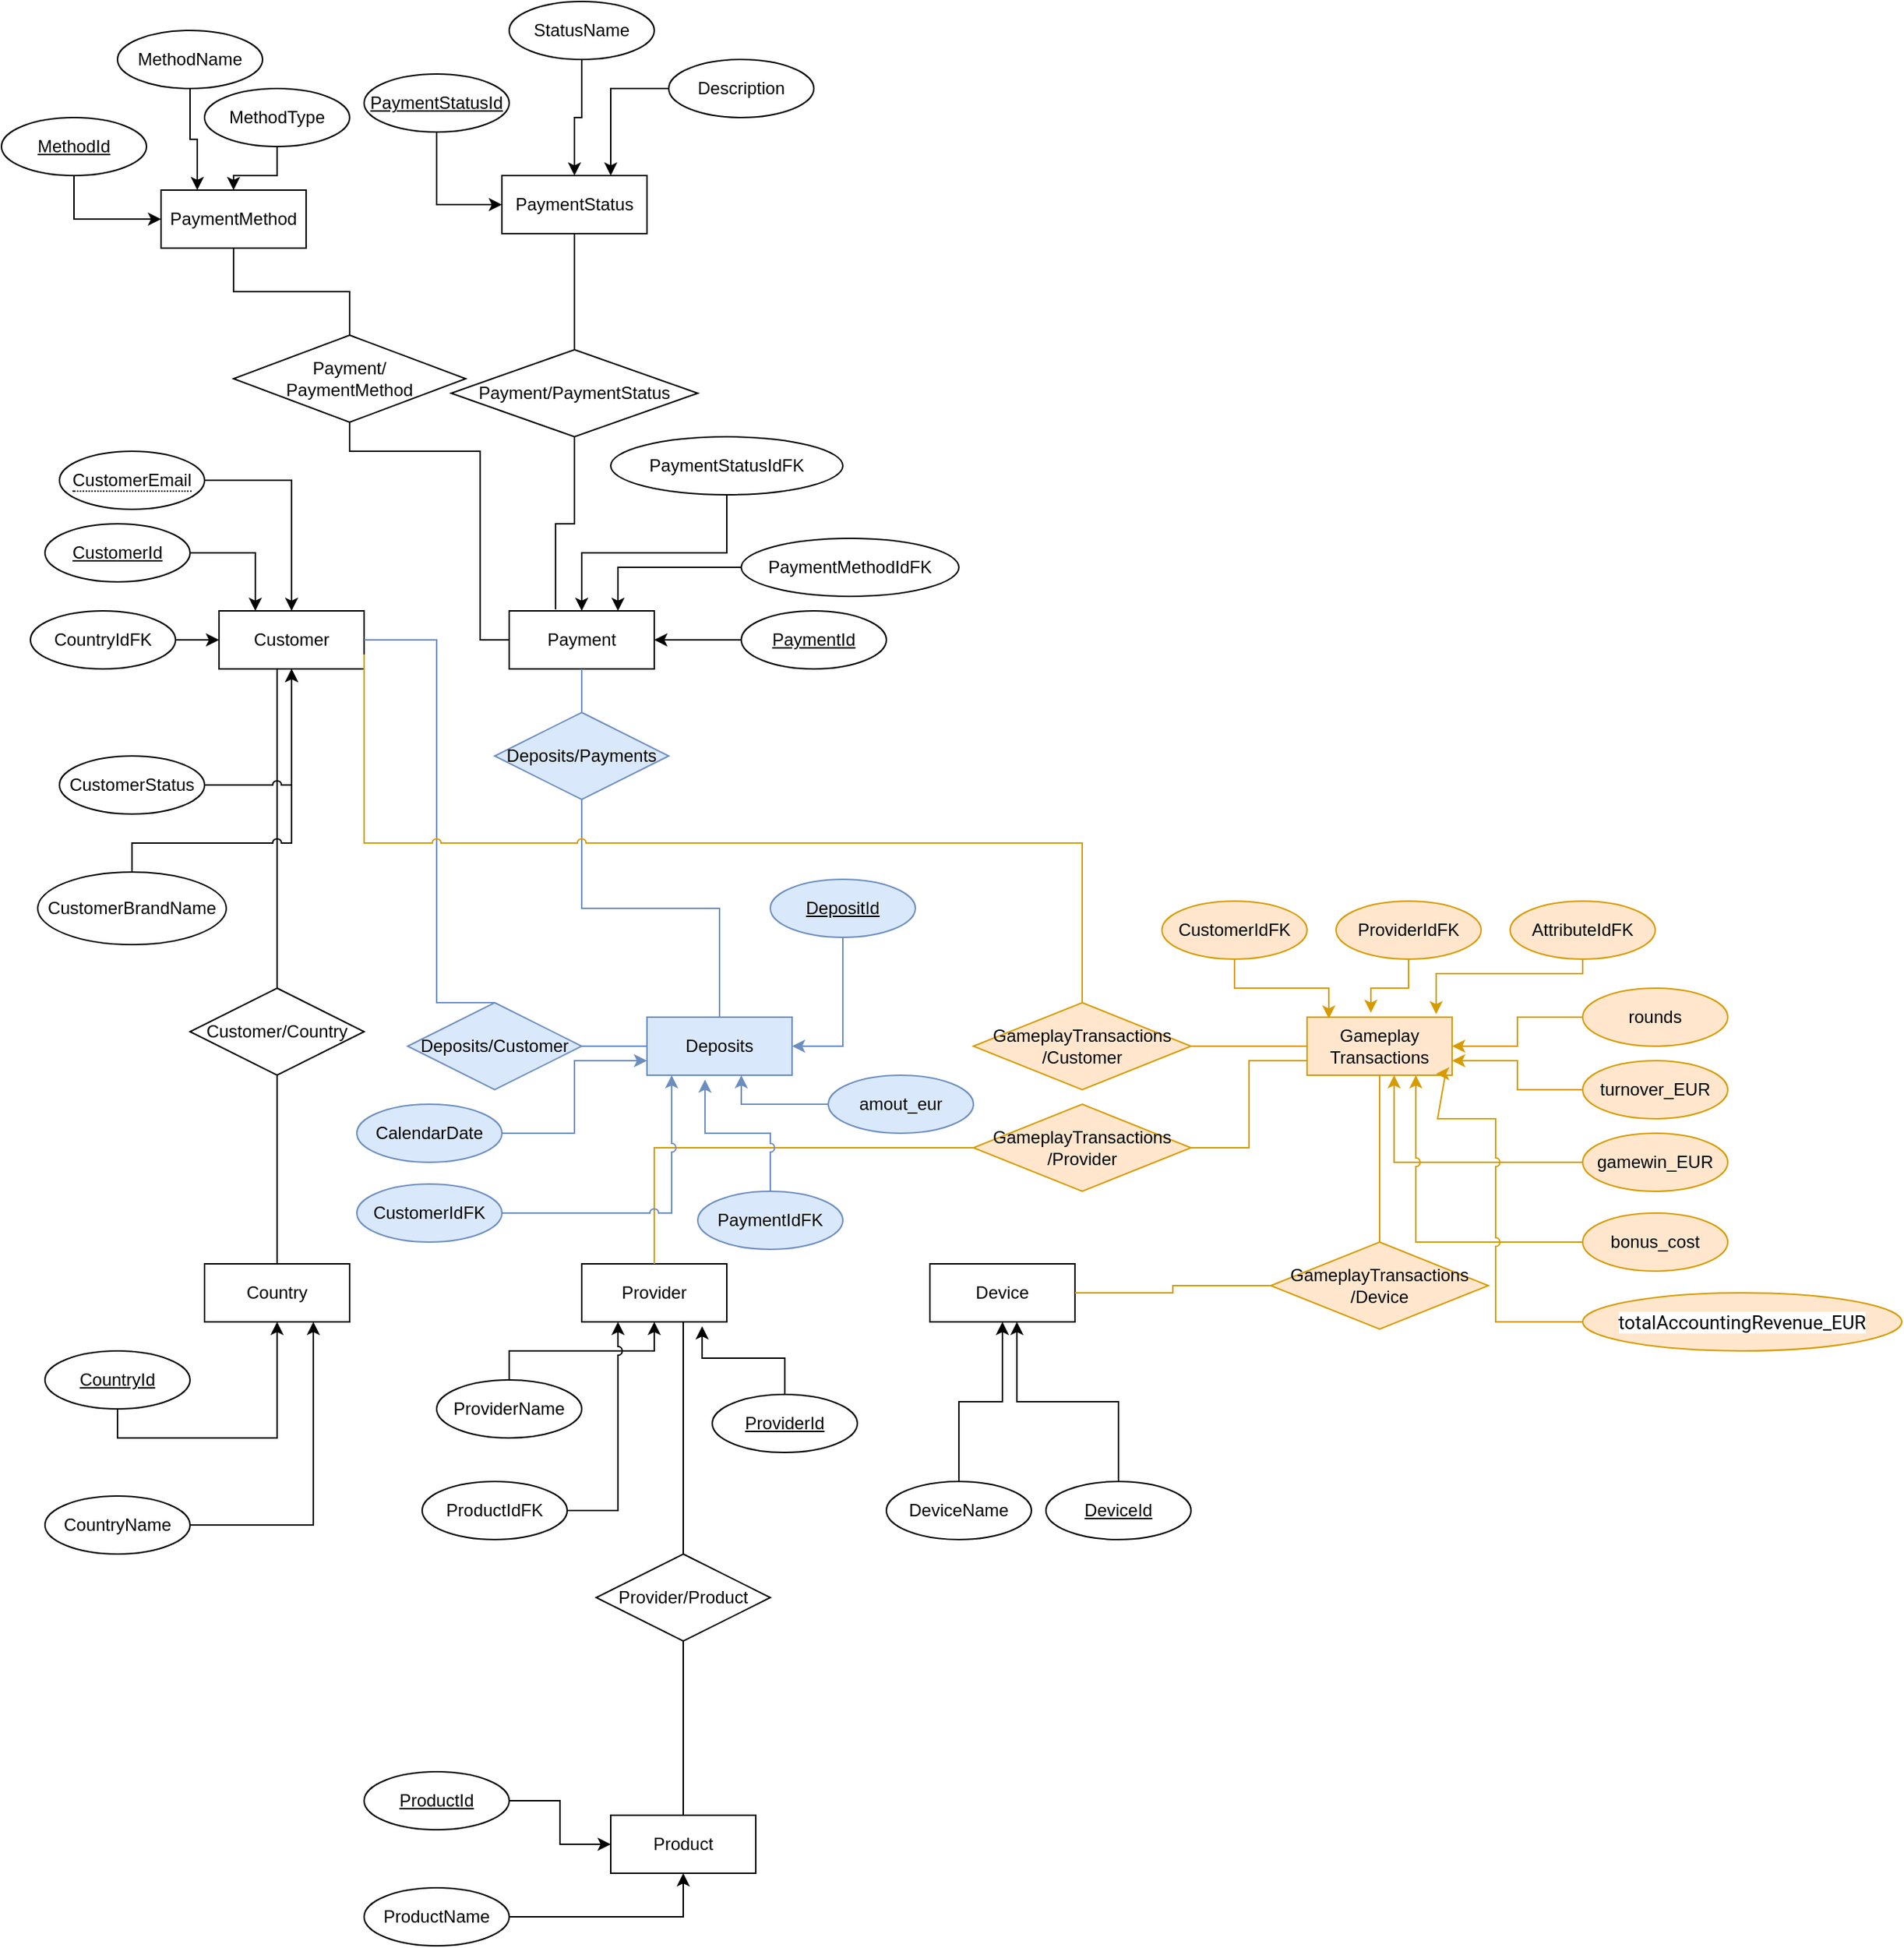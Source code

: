 <mxfile version="16.4.3" type="device"><diagram id="Eu3xxA8PVTM6GL3Vfi-1" name="Page-1"><mxGraphModel dx="1695" dy="1655" grid="1" gridSize="10" guides="1" tooltips="1" connect="1" arrows="1" fold="1" page="1" pageScale="1" pageWidth="827" pageHeight="1169" math="0" shadow="0"><root><mxCell id="0"/><mxCell id="1" parent="0"/><mxCell id="EV6qhXjxLzXoojgVyjjR-1" value="Customer" style="whiteSpace=wrap;html=1;align=center;" vertex="1" parent="1"><mxGeometry x="130" y="150" width="100" height="40" as="geometry"/></mxCell><mxCell id="EV6qhXjxLzXoojgVyjjR-9" style="edgeStyle=orthogonalEdgeStyle;rounded=0;orthogonalLoop=1;jettySize=auto;html=1;entryX=0.5;entryY=0;entryDx=0;entryDy=0;jumpStyle=arc;jumpSize=6;endArrow=none;endFill=0;" edge="1" parent="1" source="EV6qhXjxLzXoojgVyjjR-1" target="EV6qhXjxLzXoojgVyjjR-8"><mxGeometry relative="1" as="geometry"><Array as="points"><mxPoint x="170" y="410"/></Array></mxGeometry></mxCell><mxCell id="EV6qhXjxLzXoojgVyjjR-3" style="edgeStyle=orthogonalEdgeStyle;rounded=0;orthogonalLoop=1;jettySize=auto;html=1;" edge="1" parent="1" source="EV6qhXjxLzXoojgVyjjR-2" target="EV6qhXjxLzXoojgVyjjR-1"><mxGeometry relative="1" as="geometry"/></mxCell><mxCell id="EV6qhXjxLzXoojgVyjjR-2" value="&lt;span style=&quot;border-bottom: 1px dotted&quot;&gt;CustomerEmail&lt;/span&gt;" style="ellipse;whiteSpace=wrap;html=1;align=center;" vertex="1" parent="1"><mxGeometry x="20" y="40" width="100" height="40" as="geometry"/></mxCell><mxCell id="EV6qhXjxLzXoojgVyjjR-5" style="edgeStyle=orthogonalEdgeStyle;rounded=0;orthogonalLoop=1;jettySize=auto;html=1;entryX=0.5;entryY=1;entryDx=0;entryDy=0;jumpStyle=arc;" edge="1" parent="1" source="EV6qhXjxLzXoojgVyjjR-4" target="EV6qhXjxLzXoojgVyjjR-1"><mxGeometry relative="1" as="geometry"/></mxCell><mxCell id="EV6qhXjxLzXoojgVyjjR-4" value="CustomerStatus" style="ellipse;whiteSpace=wrap;html=1;align=center;" vertex="1" parent="1"><mxGeometry x="20" y="250" width="100" height="40" as="geometry"/></mxCell><mxCell id="EV6qhXjxLzXoojgVyjjR-7" style="edgeStyle=orthogonalEdgeStyle;rounded=0;orthogonalLoop=1;jettySize=auto;html=1;jumpStyle=arc;" edge="1" parent="1" source="EV6qhXjxLzXoojgVyjjR-6" target="EV6qhXjxLzXoojgVyjjR-1"><mxGeometry relative="1" as="geometry"><Array as="points"><mxPoint x="70" y="310"/><mxPoint x="180" y="310"/></Array></mxGeometry></mxCell><mxCell id="EV6qhXjxLzXoojgVyjjR-6" value="CustomerBrandName" style="ellipse;whiteSpace=wrap;html=1;align=center;" vertex="1" parent="1"><mxGeometry x="5" y="330" width="130" height="50" as="geometry"/></mxCell><mxCell id="EV6qhXjxLzXoojgVyjjR-11" style="edgeStyle=orthogonalEdgeStyle;rounded=0;jumpStyle=arc;jumpSize=6;orthogonalLoop=1;jettySize=auto;html=1;entryX=0.5;entryY=0;entryDx=0;entryDy=0;endArrow=none;endFill=0;" edge="1" parent="1" source="EV6qhXjxLzXoojgVyjjR-8" target="EV6qhXjxLzXoojgVyjjR-10"><mxGeometry relative="1" as="geometry"/></mxCell><mxCell id="EV6qhXjxLzXoojgVyjjR-8" value="Customer/Country" style="shape=rhombus;perimeter=rhombusPerimeter;whiteSpace=wrap;html=1;align=center;" vertex="1" parent="1"><mxGeometry x="110" y="410" width="120" height="60" as="geometry"/></mxCell><mxCell id="EV6qhXjxLzXoojgVyjjR-10" value="Country" style="whiteSpace=wrap;html=1;align=center;" vertex="1" parent="1"><mxGeometry x="120" y="600" width="100" height="40" as="geometry"/></mxCell><mxCell id="EV6qhXjxLzXoojgVyjjR-13" style="edgeStyle=orthogonalEdgeStyle;rounded=0;jumpStyle=arc;jumpSize=6;orthogonalLoop=1;jettySize=auto;html=1;entryX=0.5;entryY=1;entryDx=0;entryDy=0;endArrow=classic;endFill=1;exitX=0.5;exitY=1;exitDx=0;exitDy=0;" edge="1" parent="1" source="EV6qhXjxLzXoojgVyjjR-15" target="EV6qhXjxLzXoojgVyjjR-10"><mxGeometry relative="1" as="geometry"><mxPoint x="70" y="710" as="sourcePoint"/></mxGeometry></mxCell><mxCell id="EV6qhXjxLzXoojgVyjjR-15" value="CountryId" style="ellipse;whiteSpace=wrap;html=1;align=center;fontStyle=4;" vertex="1" parent="1"><mxGeometry x="10" y="660" width="100" height="40" as="geometry"/></mxCell><mxCell id="EV6qhXjxLzXoojgVyjjR-18" style="edgeStyle=orthogonalEdgeStyle;rounded=0;jumpStyle=arc;jumpSize=6;orthogonalLoop=1;jettySize=auto;html=1;entryX=0.75;entryY=1;entryDx=0;entryDy=0;endArrow=classic;endFill=1;" edge="1" parent="1" source="EV6qhXjxLzXoojgVyjjR-17" target="EV6qhXjxLzXoojgVyjjR-10"><mxGeometry relative="1" as="geometry"><Array as="points"><mxPoint x="195" y="780"/></Array></mxGeometry></mxCell><mxCell id="EV6qhXjxLzXoojgVyjjR-17" value="CountryName" style="ellipse;whiteSpace=wrap;html=1;align=center;" vertex="1" parent="1"><mxGeometry x="10" y="760" width="100" height="40" as="geometry"/></mxCell><mxCell id="EV6qhXjxLzXoojgVyjjR-20" style="edgeStyle=orthogonalEdgeStyle;rounded=0;jumpStyle=arc;jumpSize=6;orthogonalLoop=1;jettySize=auto;html=1;entryX=0;entryY=0.5;entryDx=0;entryDy=0;endArrow=classic;endFill=1;" edge="1" parent="1" source="EV6qhXjxLzXoojgVyjjR-19" target="EV6qhXjxLzXoojgVyjjR-1"><mxGeometry relative="1" as="geometry"/></mxCell><mxCell id="EV6qhXjxLzXoojgVyjjR-19" value="CountryIdFK" style="ellipse;whiteSpace=wrap;html=1;align=center;" vertex="1" parent="1"><mxGeometry y="150" width="100" height="40" as="geometry"/></mxCell><mxCell id="EV6qhXjxLzXoojgVyjjR-34" style="edgeStyle=orthogonalEdgeStyle;rounded=0;jumpStyle=arc;jumpSize=6;orthogonalLoop=1;jettySize=auto;html=1;endArrow=none;endFill=0;" edge="1" parent="1" source="EV6qhXjxLzXoojgVyjjR-21" target="EV6qhXjxLzXoojgVyjjR-33"><mxGeometry relative="1" as="geometry"><Array as="points"><mxPoint x="450" y="690"/><mxPoint x="450" y="690"/></Array></mxGeometry></mxCell><mxCell id="EV6qhXjxLzXoojgVyjjR-21" value="Provider" style="whiteSpace=wrap;html=1;align=center;" vertex="1" parent="1"><mxGeometry x="380" y="600" width="100" height="40" as="geometry"/></mxCell><mxCell id="EV6qhXjxLzXoojgVyjjR-24" style="edgeStyle=orthogonalEdgeStyle;rounded=0;jumpStyle=arc;jumpSize=6;orthogonalLoop=1;jettySize=auto;html=1;entryX=0.25;entryY=0;entryDx=0;entryDy=0;endArrow=classic;endFill=1;" edge="1" parent="1" source="EV6qhXjxLzXoojgVyjjR-23" target="EV6qhXjxLzXoojgVyjjR-1"><mxGeometry relative="1" as="geometry"/></mxCell><mxCell id="EV6qhXjxLzXoojgVyjjR-23" value="CustomerId" style="ellipse;whiteSpace=wrap;html=1;align=center;fontStyle=4;" vertex="1" parent="1"><mxGeometry x="10" y="90" width="100" height="40" as="geometry"/></mxCell><mxCell id="EV6qhXjxLzXoojgVyjjR-26" style="edgeStyle=orthogonalEdgeStyle;rounded=0;jumpStyle=arc;jumpSize=6;orthogonalLoop=1;jettySize=auto;html=1;entryX=0.5;entryY=1;entryDx=0;entryDy=0;endArrow=classic;endFill=1;" edge="1" parent="1" source="EV6qhXjxLzXoojgVyjjR-25" target="EV6qhXjxLzXoojgVyjjR-21"><mxGeometry relative="1" as="geometry"/></mxCell><mxCell id="EV6qhXjxLzXoojgVyjjR-25" value="ProviderName" style="ellipse;whiteSpace=wrap;html=1;align=center;" vertex="1" parent="1"><mxGeometry x="280" y="680" width="100" height="40" as="geometry"/></mxCell><mxCell id="EV6qhXjxLzXoojgVyjjR-32" style="edgeStyle=orthogonalEdgeStyle;rounded=0;jumpStyle=arc;jumpSize=6;orthogonalLoop=1;jettySize=auto;html=1;entryX=0.83;entryY=1.075;entryDx=0;entryDy=0;entryPerimeter=0;endArrow=classic;endFill=1;" edge="1" parent="1" source="EV6qhXjxLzXoojgVyjjR-30" target="EV6qhXjxLzXoojgVyjjR-21"><mxGeometry relative="1" as="geometry"/></mxCell><mxCell id="EV6qhXjxLzXoojgVyjjR-30" value="ProviderId" style="ellipse;whiteSpace=wrap;html=1;align=center;fontStyle=4;" vertex="1" parent="1"><mxGeometry x="470" y="690" width="100" height="40" as="geometry"/></mxCell><mxCell id="EV6qhXjxLzXoojgVyjjR-36" style="edgeStyle=orthogonalEdgeStyle;rounded=0;jumpStyle=arc;jumpSize=6;orthogonalLoop=1;jettySize=auto;html=1;entryX=0.5;entryY=0;entryDx=0;entryDy=0;endArrow=none;endFill=0;" edge="1" parent="1" source="EV6qhXjxLzXoojgVyjjR-33" target="EV6qhXjxLzXoojgVyjjR-35"><mxGeometry relative="1" as="geometry"/></mxCell><mxCell id="EV6qhXjxLzXoojgVyjjR-33" value="Provider/Product" style="shape=rhombus;perimeter=rhombusPerimeter;whiteSpace=wrap;html=1;align=center;" vertex="1" parent="1"><mxGeometry x="390" y="800" width="120" height="60" as="geometry"/></mxCell><mxCell id="EV6qhXjxLzXoojgVyjjR-35" value="Product" style="whiteSpace=wrap;html=1;align=center;" vertex="1" parent="1"><mxGeometry x="400" y="980" width="100" height="40" as="geometry"/></mxCell><mxCell id="EV6qhXjxLzXoojgVyjjR-38" style="edgeStyle=orthogonalEdgeStyle;rounded=0;jumpStyle=arc;jumpSize=6;orthogonalLoop=1;jettySize=auto;html=1;endArrow=classic;endFill=1;" edge="1" parent="1" source="EV6qhXjxLzXoojgVyjjR-37" target="EV6qhXjxLzXoojgVyjjR-35"><mxGeometry relative="1" as="geometry"><mxPoint x="400" y="970" as="targetPoint"/></mxGeometry></mxCell><mxCell id="EV6qhXjxLzXoojgVyjjR-37" value="ProductId" style="ellipse;whiteSpace=wrap;html=1;align=center;fontStyle=4;" vertex="1" parent="1"><mxGeometry x="230" y="950" width="100" height="40" as="geometry"/></mxCell><mxCell id="EV6qhXjxLzXoojgVyjjR-40" style="edgeStyle=orthogonalEdgeStyle;rounded=0;jumpStyle=arc;jumpSize=6;orthogonalLoop=1;jettySize=auto;html=1;entryX=0.5;entryY=1;entryDx=0;entryDy=0;endArrow=classic;endFill=1;" edge="1" parent="1" source="EV6qhXjxLzXoojgVyjjR-39" target="EV6qhXjxLzXoojgVyjjR-35"><mxGeometry relative="1" as="geometry"/></mxCell><mxCell id="EV6qhXjxLzXoojgVyjjR-39" value="ProductName" style="ellipse;whiteSpace=wrap;html=1;align=center;" vertex="1" parent="1"><mxGeometry x="230" y="1030" width="100" height="40" as="geometry"/></mxCell><mxCell id="EV6qhXjxLzXoojgVyjjR-43" style="edgeStyle=orthogonalEdgeStyle;rounded=0;jumpStyle=arc;jumpSize=6;orthogonalLoop=1;jettySize=auto;html=1;entryX=0.25;entryY=1;entryDx=0;entryDy=0;endArrow=classic;endFill=1;" edge="1" parent="1" source="EV6qhXjxLzXoojgVyjjR-42" target="EV6qhXjxLzXoojgVyjjR-21"><mxGeometry relative="1" as="geometry"/></mxCell><mxCell id="EV6qhXjxLzXoojgVyjjR-42" value="ProductIdFK" style="ellipse;whiteSpace=wrap;html=1;align=center;" vertex="1" parent="1"><mxGeometry x="270" y="750" width="100" height="40" as="geometry"/></mxCell><mxCell id="EV6qhXjxLzXoojgVyjjR-44" value="Device" style="whiteSpace=wrap;html=1;align=center;" vertex="1" parent="1"><mxGeometry x="620" y="600" width="100" height="40" as="geometry"/></mxCell><mxCell id="EV6qhXjxLzXoojgVyjjR-46" style="edgeStyle=orthogonalEdgeStyle;rounded=0;jumpStyle=arc;jumpSize=6;orthogonalLoop=1;jettySize=auto;html=1;entryX=0.5;entryY=1;entryDx=0;entryDy=0;endArrow=classic;endFill=1;" edge="1" parent="1" source="EV6qhXjxLzXoojgVyjjR-45" target="EV6qhXjxLzXoojgVyjjR-44"><mxGeometry relative="1" as="geometry"/></mxCell><mxCell id="EV6qhXjxLzXoojgVyjjR-45" value="DeviceName" style="ellipse;whiteSpace=wrap;html=1;align=center;" vertex="1" parent="1"><mxGeometry x="590" y="750" width="100" height="40" as="geometry"/></mxCell><mxCell id="EV6qhXjxLzXoojgVyjjR-48" style="edgeStyle=orthogonalEdgeStyle;rounded=0;jumpStyle=arc;jumpSize=6;orthogonalLoop=1;jettySize=auto;html=1;entryX=0.6;entryY=1;entryDx=0;entryDy=0;entryPerimeter=0;endArrow=classic;endFill=1;" edge="1" parent="1" source="EV6qhXjxLzXoojgVyjjR-47" target="EV6qhXjxLzXoojgVyjjR-44"><mxGeometry relative="1" as="geometry"/></mxCell><mxCell id="EV6qhXjxLzXoojgVyjjR-47" value="DeviceId" style="ellipse;whiteSpace=wrap;html=1;align=center;fontStyle=4;" vertex="1" parent="1"><mxGeometry x="700" y="750" width="100" height="40" as="geometry"/></mxCell><mxCell id="EV6qhXjxLzXoojgVyjjR-50" value="Payment" style="whiteSpace=wrap;html=1;align=center;" vertex="1" parent="1"><mxGeometry x="330" y="150" width="100" height="40" as="geometry"/></mxCell><mxCell id="EV6qhXjxLzXoojgVyjjR-53" style="edgeStyle=orthogonalEdgeStyle;rounded=0;jumpStyle=arc;jumpSize=6;orthogonalLoop=1;jettySize=auto;html=1;endArrow=classic;endFill=1;" edge="1" parent="1" source="EV6qhXjxLzXoojgVyjjR-52" target="EV6qhXjxLzXoojgVyjjR-50"><mxGeometry relative="1" as="geometry"/></mxCell><mxCell id="EV6qhXjxLzXoojgVyjjR-52" value="PaymentId" style="ellipse;whiteSpace=wrap;html=1;align=center;fontStyle=4;" vertex="1" parent="1"><mxGeometry x="490" y="150" width="100" height="40" as="geometry"/></mxCell><mxCell id="EV6qhXjxLzXoojgVyjjR-57" style="edgeStyle=orthogonalEdgeStyle;rounded=0;jumpStyle=arc;jumpSize=6;orthogonalLoop=1;jettySize=auto;html=1;entryX=0.32;entryY=-0.025;entryDx=0;entryDy=0;entryPerimeter=0;endArrow=none;endFill=0;" edge="1" parent="1" source="EV6qhXjxLzXoojgVyjjR-54" target="EV6qhXjxLzXoojgVyjjR-50"><mxGeometry relative="1" as="geometry"/></mxCell><mxCell id="EV6qhXjxLzXoojgVyjjR-54" value="Payment/PaymentStatus" style="shape=rhombus;perimeter=rhombusPerimeter;whiteSpace=wrap;html=1;align=center;" vertex="1" parent="1"><mxGeometry x="290" y="-30" width="170" height="60" as="geometry"/></mxCell><mxCell id="EV6qhXjxLzXoojgVyjjR-66" style="edgeStyle=orthogonalEdgeStyle;rounded=0;jumpStyle=arc;jumpSize=6;orthogonalLoop=1;jettySize=auto;html=1;entryX=0.5;entryY=0;entryDx=0;entryDy=0;endArrow=none;endFill=0;" edge="1" parent="1" source="EV6qhXjxLzXoojgVyjjR-58" target="EV6qhXjxLzXoojgVyjjR-54"><mxGeometry relative="1" as="geometry"/></mxCell><mxCell id="EV6qhXjxLzXoojgVyjjR-58" value="PaymentStatus" style="whiteSpace=wrap;html=1;align=center;" vertex="1" parent="1"><mxGeometry x="325" y="-150" width="100" height="40" as="geometry"/></mxCell><mxCell id="EV6qhXjxLzXoojgVyjjR-61" style="edgeStyle=orthogonalEdgeStyle;rounded=0;jumpStyle=arc;jumpSize=6;orthogonalLoop=1;jettySize=auto;html=1;entryX=0;entryY=0.5;entryDx=0;entryDy=0;endArrow=classic;endFill=1;" edge="1" parent="1" source="EV6qhXjxLzXoojgVyjjR-60" target="EV6qhXjxLzXoojgVyjjR-58"><mxGeometry relative="1" as="geometry"/></mxCell><mxCell id="EV6qhXjxLzXoojgVyjjR-60" value="PaymentStatusId" style="ellipse;whiteSpace=wrap;html=1;align=center;fontStyle=4;" vertex="1" parent="1"><mxGeometry x="230" y="-220" width="100" height="40" as="geometry"/></mxCell><mxCell id="EV6qhXjxLzXoojgVyjjR-63" style="edgeStyle=orthogonalEdgeStyle;rounded=0;jumpStyle=arc;jumpSize=6;orthogonalLoop=1;jettySize=auto;html=1;entryX=0.5;entryY=0;entryDx=0;entryDy=0;endArrow=classic;endFill=1;" edge="1" parent="1" source="EV6qhXjxLzXoojgVyjjR-62" target="EV6qhXjxLzXoojgVyjjR-58"><mxGeometry relative="1" as="geometry"/></mxCell><mxCell id="EV6qhXjxLzXoojgVyjjR-62" value="StatusName" style="ellipse;whiteSpace=wrap;html=1;align=center;" vertex="1" parent="1"><mxGeometry x="330" y="-270" width="100" height="40" as="geometry"/></mxCell><mxCell id="EV6qhXjxLzXoojgVyjjR-65" style="edgeStyle=orthogonalEdgeStyle;rounded=0;jumpStyle=arc;jumpSize=6;orthogonalLoop=1;jettySize=auto;html=1;entryX=0.75;entryY=0;entryDx=0;entryDy=0;endArrow=classic;endFill=1;" edge="1" parent="1" source="EV6qhXjxLzXoojgVyjjR-64" target="EV6qhXjxLzXoojgVyjjR-58"><mxGeometry relative="1" as="geometry"/></mxCell><mxCell id="EV6qhXjxLzXoojgVyjjR-64" value="Description" style="ellipse;whiteSpace=wrap;html=1;align=center;" vertex="1" parent="1"><mxGeometry x="440" y="-230" width="100" height="40" as="geometry"/></mxCell><mxCell id="EV6qhXjxLzXoojgVyjjR-69" style="edgeStyle=orthogonalEdgeStyle;rounded=0;jumpStyle=arc;jumpSize=6;orthogonalLoop=1;jettySize=auto;html=1;endArrow=none;endFill=0;entryX=0;entryY=0.5;entryDx=0;entryDy=0;" edge="1" parent="1" source="EV6qhXjxLzXoojgVyjjR-67" target="EV6qhXjxLzXoojgVyjjR-50"><mxGeometry relative="1" as="geometry"><mxPoint x="320" y="160" as="targetPoint"/><Array as="points"><mxPoint x="220" y="40"/><mxPoint x="310" y="40"/><mxPoint x="310" y="170"/></Array></mxGeometry></mxCell><mxCell id="EV6qhXjxLzXoojgVyjjR-67" value="Payment/&lt;br&gt;PaymentMethod" style="shape=rhombus;perimeter=rhombusPerimeter;whiteSpace=wrap;html=1;align=center;" vertex="1" parent="1"><mxGeometry x="140" y="-40" width="160" height="60" as="geometry"/></mxCell><mxCell id="EV6qhXjxLzXoojgVyjjR-71" style="edgeStyle=orthogonalEdgeStyle;rounded=0;jumpStyle=arc;jumpSize=6;orthogonalLoop=1;jettySize=auto;html=1;endArrow=none;endFill=0;entryX=0.5;entryY=0;entryDx=0;entryDy=0;" edge="1" parent="1" source="EV6qhXjxLzXoojgVyjjR-70" target="EV6qhXjxLzXoojgVyjjR-67"><mxGeometry relative="1" as="geometry"><mxPoint x="180" y="-50" as="targetPoint"/></mxGeometry></mxCell><mxCell id="EV6qhXjxLzXoojgVyjjR-70" value="PaymentMethod" style="whiteSpace=wrap;html=1;align=center;" vertex="1" parent="1"><mxGeometry x="90" y="-140" width="100" height="40" as="geometry"/></mxCell><mxCell id="EV6qhXjxLzXoojgVyjjR-75" style="edgeStyle=orthogonalEdgeStyle;rounded=0;jumpStyle=arc;jumpSize=6;orthogonalLoop=1;jettySize=auto;html=1;entryX=0;entryY=0.5;entryDx=0;entryDy=0;endArrow=classic;endFill=1;exitX=0.5;exitY=1;exitDx=0;exitDy=0;" edge="1" parent="1" source="EV6qhXjxLzXoojgVyjjR-73" target="EV6qhXjxLzXoojgVyjjR-70"><mxGeometry relative="1" as="geometry"/></mxCell><mxCell id="EV6qhXjxLzXoojgVyjjR-73" value="MethodId" style="ellipse;whiteSpace=wrap;html=1;align=center;fontStyle=4;" vertex="1" parent="1"><mxGeometry x="-20" y="-190" width="100" height="40" as="geometry"/></mxCell><mxCell id="EV6qhXjxLzXoojgVyjjR-77" style="edgeStyle=orthogonalEdgeStyle;rounded=0;jumpStyle=arc;jumpSize=6;orthogonalLoop=1;jettySize=auto;html=1;entryX=0.25;entryY=0;entryDx=0;entryDy=0;endArrow=classic;endFill=1;" edge="1" parent="1" source="EV6qhXjxLzXoojgVyjjR-76" target="EV6qhXjxLzXoojgVyjjR-70"><mxGeometry relative="1" as="geometry"/></mxCell><mxCell id="EV6qhXjxLzXoojgVyjjR-76" value="MethodName" style="ellipse;whiteSpace=wrap;html=1;align=center;" vertex="1" parent="1"><mxGeometry x="60" y="-250" width="100" height="40" as="geometry"/></mxCell><mxCell id="EV6qhXjxLzXoojgVyjjR-79" style="edgeStyle=orthogonalEdgeStyle;rounded=0;jumpStyle=arc;jumpSize=6;orthogonalLoop=1;jettySize=auto;html=1;endArrow=classic;endFill=1;" edge="1" parent="1" source="EV6qhXjxLzXoojgVyjjR-78" target="EV6qhXjxLzXoojgVyjjR-70"><mxGeometry relative="1" as="geometry"/></mxCell><mxCell id="EV6qhXjxLzXoojgVyjjR-78" value="MethodType" style="ellipse;whiteSpace=wrap;html=1;align=center;" vertex="1" parent="1"><mxGeometry x="120" y="-210" width="100" height="40" as="geometry"/></mxCell><mxCell id="EV6qhXjxLzXoojgVyjjR-81" style="edgeStyle=orthogonalEdgeStyle;rounded=0;jumpStyle=arc;jumpSize=6;orthogonalLoop=1;jettySize=auto;html=1;endArrow=classic;endFill=1;" edge="1" parent="1" source="EV6qhXjxLzXoojgVyjjR-80" target="EV6qhXjxLzXoojgVyjjR-50"><mxGeometry relative="1" as="geometry"><Array as="points"><mxPoint x="480" y="110"/><mxPoint x="380" y="110"/></Array></mxGeometry></mxCell><mxCell id="EV6qhXjxLzXoojgVyjjR-80" value="PaymentStatusIdFK" style="ellipse;whiteSpace=wrap;html=1;align=center;" vertex="1" parent="1"><mxGeometry x="400" y="30" width="160" height="40" as="geometry"/></mxCell><mxCell id="EV6qhXjxLzXoojgVyjjR-83" style="edgeStyle=orthogonalEdgeStyle;rounded=0;jumpStyle=arc;jumpSize=6;orthogonalLoop=1;jettySize=auto;html=1;entryX=0.75;entryY=0;entryDx=0;entryDy=0;endArrow=classic;endFill=1;" edge="1" parent="1" source="EV6qhXjxLzXoojgVyjjR-82" target="EV6qhXjxLzXoojgVyjjR-50"><mxGeometry relative="1" as="geometry"/></mxCell><mxCell id="EV6qhXjxLzXoojgVyjjR-82" value="PaymentMethodIdFK" style="ellipse;whiteSpace=wrap;html=1;align=center;" vertex="1" parent="1"><mxGeometry x="490" y="100" width="150" height="40" as="geometry"/></mxCell><mxCell id="EV6qhXjxLzXoojgVyjjR-93" style="edgeStyle=orthogonalEdgeStyle;rounded=0;jumpStyle=arc;jumpSize=6;orthogonalLoop=1;jettySize=auto;html=1;entryX=0.5;entryY=1;entryDx=0;entryDy=0;endArrow=none;endFill=0;fillColor=#dae8fc;strokeColor=#6c8ebf;" edge="1" parent="1" source="EV6qhXjxLzXoojgVyjjR-84" target="EV6qhXjxLzXoojgVyjjR-92"><mxGeometry relative="1" as="geometry"/></mxCell><mxCell id="EV6qhXjxLzXoojgVyjjR-84" value="Deposits" style="whiteSpace=wrap;html=1;align=center;fillColor=#dae8fc;strokeColor=#6c8ebf;" vertex="1" parent="1"><mxGeometry x="425" y="430" width="100" height="40" as="geometry"/></mxCell><mxCell id="EV6qhXjxLzXoojgVyjjR-86" style="edgeStyle=orthogonalEdgeStyle;rounded=0;jumpStyle=arc;jumpSize=6;orthogonalLoop=1;jettySize=auto;html=1;entryX=0;entryY=0.5;entryDx=0;entryDy=0;endArrow=none;endFill=0;fillColor=#dae8fc;strokeColor=#6c8ebf;" edge="1" parent="1" source="EV6qhXjxLzXoojgVyjjR-85" target="EV6qhXjxLzXoojgVyjjR-84"><mxGeometry relative="1" as="geometry"/></mxCell><mxCell id="EV6qhXjxLzXoojgVyjjR-88" style="edgeStyle=orthogonalEdgeStyle;rounded=0;jumpStyle=arc;jumpSize=6;orthogonalLoop=1;jettySize=auto;html=1;entryX=1;entryY=0.5;entryDx=0;entryDy=0;endArrow=none;endFill=0;fillColor=#dae8fc;strokeColor=#6c8ebf;exitX=0.5;exitY=0;exitDx=0;exitDy=0;" edge="1" parent="1" source="EV6qhXjxLzXoojgVyjjR-85" target="EV6qhXjxLzXoojgVyjjR-1"><mxGeometry relative="1" as="geometry"><Array as="points"><mxPoint x="280" y="420"/><mxPoint x="280" y="170"/></Array></mxGeometry></mxCell><mxCell id="EV6qhXjxLzXoojgVyjjR-85" value="Deposits/Customer" style="shape=rhombus;perimeter=rhombusPerimeter;whiteSpace=wrap;html=1;align=center;fillColor=#dae8fc;strokeColor=#6c8ebf;" vertex="1" parent="1"><mxGeometry x="260" y="420" width="120" height="60" as="geometry"/></mxCell><mxCell id="EV6qhXjxLzXoojgVyjjR-94" style="edgeStyle=orthogonalEdgeStyle;rounded=0;jumpStyle=arc;jumpSize=6;orthogonalLoop=1;jettySize=auto;html=1;entryX=0.5;entryY=1;entryDx=0;entryDy=0;endArrow=none;endFill=0;fillColor=#dae8fc;strokeColor=#6c8ebf;" edge="1" parent="1" source="EV6qhXjxLzXoojgVyjjR-92" target="EV6qhXjxLzXoojgVyjjR-50"><mxGeometry relative="1" as="geometry"/></mxCell><mxCell id="EV6qhXjxLzXoojgVyjjR-92" value="Deposits/Payments" style="shape=rhombus;perimeter=rhombusPerimeter;whiteSpace=wrap;html=1;align=center;fillColor=#dae8fc;strokeColor=#6c8ebf;" vertex="1" parent="1"><mxGeometry x="320" y="220" width="120" height="60" as="geometry"/></mxCell><mxCell id="EV6qhXjxLzXoojgVyjjR-100" value="Gameplay&lt;br&gt;Transactions" style="whiteSpace=wrap;html=1;align=center;fillColor=#ffe6cc;strokeColor=#d79b00;" vertex="1" parent="1"><mxGeometry x="880" y="430" width="100" height="40" as="geometry"/></mxCell><mxCell id="EV6qhXjxLzXoojgVyjjR-105" style="edgeStyle=orthogonalEdgeStyle;rounded=0;jumpStyle=arc;jumpSize=6;orthogonalLoop=1;jettySize=auto;html=1;entryX=0;entryY=0.5;entryDx=0;entryDy=0;endArrow=none;endFill=0;fillColor=#ffe6cc;strokeColor=#d79b00;" edge="1" parent="1" source="EV6qhXjxLzXoojgVyjjR-102" target="EV6qhXjxLzXoojgVyjjR-100"><mxGeometry relative="1" as="geometry"/></mxCell><mxCell id="EV6qhXjxLzXoojgVyjjR-106" style="edgeStyle=orthogonalEdgeStyle;rounded=0;jumpStyle=arc;jumpSize=6;orthogonalLoop=1;jettySize=auto;html=1;endArrow=none;endFill=0;entryX=1;entryY=0.75;entryDx=0;entryDy=0;fillColor=#ffe6cc;strokeColor=#d79b00;" edge="1" parent="1" source="EV6qhXjxLzXoojgVyjjR-102" target="EV6qhXjxLzXoojgVyjjR-1"><mxGeometry relative="1" as="geometry"><mxPoint x="400" y="330" as="targetPoint"/><Array as="points"><mxPoint x="725" y="310"/><mxPoint x="230" y="310"/></Array></mxGeometry></mxCell><mxCell id="EV6qhXjxLzXoojgVyjjR-102" value="GameplayTransactions&lt;br&gt;/Customer" style="shape=rhombus;perimeter=rhombusPerimeter;whiteSpace=wrap;html=1;align=center;fillColor=#ffe6cc;strokeColor=#d79b00;" vertex="1" parent="1"><mxGeometry x="650" y="420" width="150" height="60" as="geometry"/></mxCell><mxCell id="EV6qhXjxLzXoojgVyjjR-108" style="edgeStyle=orthogonalEdgeStyle;rounded=0;jumpStyle=arc;jumpSize=6;orthogonalLoop=1;jettySize=auto;html=1;entryX=0;entryY=0.75;entryDx=0;entryDy=0;endArrow=none;endFill=0;fillColor=#ffe6cc;strokeColor=#d79b00;" edge="1" parent="1" source="EV6qhXjxLzXoojgVyjjR-107" target="EV6qhXjxLzXoojgVyjjR-100"><mxGeometry relative="1" as="geometry"/></mxCell><mxCell id="EV6qhXjxLzXoojgVyjjR-109" style="edgeStyle=orthogonalEdgeStyle;rounded=0;jumpStyle=arc;jumpSize=6;orthogonalLoop=1;jettySize=auto;html=1;entryX=0.5;entryY=0;entryDx=0;entryDy=0;endArrow=none;endFill=0;fillColor=#ffe6cc;strokeColor=#d79b00;" edge="1" parent="1" source="EV6qhXjxLzXoojgVyjjR-107" target="EV6qhXjxLzXoojgVyjjR-21"><mxGeometry relative="1" as="geometry"/></mxCell><mxCell id="EV6qhXjxLzXoojgVyjjR-107" value="GameplayTransactions&lt;br&gt;/Provider" style="shape=rhombus;perimeter=rhombusPerimeter;whiteSpace=wrap;html=1;align=center;fillColor=#ffe6cc;strokeColor=#d79b00;" vertex="1" parent="1"><mxGeometry x="650" y="490" width="150" height="60" as="geometry"/></mxCell><mxCell id="EV6qhXjxLzXoojgVyjjR-111" style="edgeStyle=orthogonalEdgeStyle;rounded=0;jumpStyle=arc;jumpSize=6;orthogonalLoop=1;jettySize=auto;html=1;entryX=0.5;entryY=1;entryDx=0;entryDy=0;endArrow=none;endFill=0;fillColor=#ffe6cc;strokeColor=#d79b00;" edge="1" parent="1" source="EV6qhXjxLzXoojgVyjjR-110" target="EV6qhXjxLzXoojgVyjjR-100"><mxGeometry relative="1" as="geometry"/></mxCell><mxCell id="EV6qhXjxLzXoojgVyjjR-112" style="edgeStyle=orthogonalEdgeStyle;rounded=0;jumpStyle=arc;jumpSize=6;orthogonalLoop=1;jettySize=auto;html=1;entryX=1;entryY=0.5;entryDx=0;entryDy=0;endArrow=none;endFill=0;fillColor=#ffe6cc;strokeColor=#d79b00;" edge="1" parent="1" source="EV6qhXjxLzXoojgVyjjR-110" target="EV6qhXjxLzXoojgVyjjR-44"><mxGeometry relative="1" as="geometry"/></mxCell><mxCell id="EV6qhXjxLzXoojgVyjjR-110" value="GameplayTransactions&lt;br&gt;/Device" style="shape=rhombus;perimeter=rhombusPerimeter;whiteSpace=wrap;html=1;align=center;fillColor=#ffe6cc;strokeColor=#d79b00;" vertex="1" parent="1"><mxGeometry x="855" y="585" width="150" height="60" as="geometry"/></mxCell><mxCell id="EV6qhXjxLzXoojgVyjjR-115" style="edgeStyle=orthogonalEdgeStyle;rounded=0;jumpStyle=arc;jumpSize=6;orthogonalLoop=1;jettySize=auto;html=1;entryX=0;entryY=0.75;entryDx=0;entryDy=0;endArrow=classic;endFill=1;fillColor=#dae8fc;strokeColor=#6c8ebf;" edge="1" parent="1" source="EV6qhXjxLzXoojgVyjjR-114" target="EV6qhXjxLzXoojgVyjjR-84"><mxGeometry relative="1" as="geometry"/></mxCell><mxCell id="EV6qhXjxLzXoojgVyjjR-114" value="CalendarDate" style="ellipse;whiteSpace=wrap;html=1;align=center;fillColor=#dae8fc;strokeColor=#6c8ebf;" vertex="1" parent="1"><mxGeometry x="225" y="490" width="100" height="40" as="geometry"/></mxCell><mxCell id="EV6qhXjxLzXoojgVyjjR-117" style="edgeStyle=orthogonalEdgeStyle;rounded=0;jumpStyle=arc;jumpSize=6;orthogonalLoop=1;jettySize=auto;html=1;entryX=0.17;entryY=1;entryDx=0;entryDy=0;entryPerimeter=0;endArrow=classic;endFill=1;fillColor=#dae8fc;strokeColor=#6c8ebf;" edge="1" parent="1" source="EV6qhXjxLzXoojgVyjjR-116" target="EV6qhXjxLzXoojgVyjjR-84"><mxGeometry relative="1" as="geometry"/></mxCell><mxCell id="EV6qhXjxLzXoojgVyjjR-116" value="CustomerIdFK" style="ellipse;whiteSpace=wrap;html=1;align=center;fillColor=#dae8fc;strokeColor=#6c8ebf;" vertex="1" parent="1"><mxGeometry x="225" y="545" width="100" height="40" as="geometry"/></mxCell><mxCell id="EV6qhXjxLzXoojgVyjjR-120" style="edgeStyle=orthogonalEdgeStyle;rounded=0;jumpStyle=arc;jumpSize=6;orthogonalLoop=1;jettySize=auto;html=1;entryX=0.4;entryY=1.075;entryDx=0;entryDy=0;entryPerimeter=0;endArrow=classic;endFill=1;fillColor=#dae8fc;strokeColor=#6c8ebf;" edge="1" parent="1" source="EV6qhXjxLzXoojgVyjjR-119" target="EV6qhXjxLzXoojgVyjjR-84"><mxGeometry relative="1" as="geometry"/></mxCell><mxCell id="EV6qhXjxLzXoojgVyjjR-119" value="PaymentIdFK" style="ellipse;whiteSpace=wrap;html=1;align=center;fillColor=#dae8fc;strokeColor=#6c8ebf;" vertex="1" parent="1"><mxGeometry x="460" y="550" width="100" height="40" as="geometry"/></mxCell><mxCell id="EV6qhXjxLzXoojgVyjjR-123" style="edgeStyle=orthogonalEdgeStyle;rounded=0;jumpStyle=arc;jumpSize=6;orthogonalLoop=1;jettySize=auto;html=1;entryX=1;entryY=0.5;entryDx=0;entryDy=0;endArrow=classic;endFill=1;fillColor=#dae8fc;strokeColor=#6c8ebf;" edge="1" parent="1" source="EV6qhXjxLzXoojgVyjjR-122" target="EV6qhXjxLzXoojgVyjjR-84"><mxGeometry relative="1" as="geometry"/></mxCell><mxCell id="EV6qhXjxLzXoojgVyjjR-122" value="DepositId" style="ellipse;whiteSpace=wrap;html=1;align=center;fontStyle=4;fillColor=#dae8fc;strokeColor=#6c8ebf;" vertex="1" parent="1"><mxGeometry x="510" y="335" width="100" height="40" as="geometry"/></mxCell><mxCell id="EV6qhXjxLzXoojgVyjjR-127" style="edgeStyle=orthogonalEdgeStyle;rounded=0;jumpStyle=arc;jumpSize=6;orthogonalLoop=1;jettySize=auto;html=1;entryX=0.65;entryY=1;entryDx=0;entryDy=0;entryPerimeter=0;endArrow=classic;endFill=1;fillColor=#dae8fc;strokeColor=#6c8ebf;" edge="1" parent="1" source="EV6qhXjxLzXoojgVyjjR-126" target="EV6qhXjxLzXoojgVyjjR-84"><mxGeometry relative="1" as="geometry"/></mxCell><mxCell id="EV6qhXjxLzXoojgVyjjR-126" value="amout_eur" style="ellipse;whiteSpace=wrap;html=1;align=center;fillColor=#dae8fc;strokeColor=#6c8ebf;" vertex="1" parent="1"><mxGeometry x="550" y="470" width="100" height="40" as="geometry"/></mxCell><mxCell id="EV6qhXjxLzXoojgVyjjR-132" style="edgeStyle=orthogonalEdgeStyle;rounded=0;jumpStyle=arc;jumpSize=6;orthogonalLoop=1;jettySize=auto;html=1;entryX=0.15;entryY=0.025;entryDx=0;entryDy=0;entryPerimeter=0;endArrow=classic;endFill=1;fillColor=#ffe6cc;strokeColor=#d79b00;" edge="1" parent="1" source="EV6qhXjxLzXoojgVyjjR-128" target="EV6qhXjxLzXoojgVyjjR-100"><mxGeometry relative="1" as="geometry"/></mxCell><mxCell id="EV6qhXjxLzXoojgVyjjR-128" value="CustomerIdFK" style="ellipse;whiteSpace=wrap;html=1;align=center;fillColor=#ffe6cc;strokeColor=#d79b00;" vertex="1" parent="1"><mxGeometry x="780" y="350" width="100" height="40" as="geometry"/></mxCell><mxCell id="EV6qhXjxLzXoojgVyjjR-135" style="edgeStyle=orthogonalEdgeStyle;rounded=0;jumpStyle=arc;jumpSize=6;orthogonalLoop=1;jettySize=auto;html=1;entryX=0.89;entryY=-0.05;entryDx=0;entryDy=0;entryPerimeter=0;endArrow=classic;endFill=1;fillColor=#ffe6cc;strokeColor=#d79b00;" edge="1" parent="1" source="EV6qhXjxLzXoojgVyjjR-129" target="EV6qhXjxLzXoojgVyjjR-100"><mxGeometry relative="1" as="geometry"><Array as="points"><mxPoint x="1070" y="400"/><mxPoint x="969" y="400"/></Array></mxGeometry></mxCell><mxCell id="EV6qhXjxLzXoojgVyjjR-129" value="AttributeIdFK" style="ellipse;whiteSpace=wrap;html=1;align=center;fillColor=#ffe6cc;strokeColor=#d79b00;" vertex="1" parent="1"><mxGeometry x="1020" y="350" width="100" height="40" as="geometry"/></mxCell><mxCell id="EV6qhXjxLzXoojgVyjjR-133" style="edgeStyle=orthogonalEdgeStyle;rounded=0;jumpStyle=arc;jumpSize=6;orthogonalLoop=1;jettySize=auto;html=1;entryX=0.44;entryY=-0.075;entryDx=0;entryDy=0;entryPerimeter=0;endArrow=classic;endFill=1;fillColor=#ffe6cc;strokeColor=#d79b00;" edge="1" parent="1" source="EV6qhXjxLzXoojgVyjjR-130" target="EV6qhXjxLzXoojgVyjjR-100"><mxGeometry relative="1" as="geometry"/></mxCell><mxCell id="EV6qhXjxLzXoojgVyjjR-130" value="ProviderIdFK" style="ellipse;whiteSpace=wrap;html=1;align=center;fillColor=#ffe6cc;strokeColor=#d79b00;" vertex="1" parent="1"><mxGeometry x="900" y="350" width="100" height="40" as="geometry"/></mxCell><mxCell id="EV6qhXjxLzXoojgVyjjR-144" style="edgeStyle=orthogonalEdgeStyle;rounded=0;jumpStyle=arc;jumpSize=6;orthogonalLoop=1;jettySize=auto;html=1;entryX=1;entryY=0.75;entryDx=0;entryDy=0;endArrow=classic;endFill=1;fillColor=#ffe6cc;strokeColor=#d79b00;" edge="1" parent="1" source="EV6qhXjxLzXoojgVyjjR-136" target="EV6qhXjxLzXoojgVyjjR-100"><mxGeometry relative="1" as="geometry"/></mxCell><mxCell id="EV6qhXjxLzXoojgVyjjR-136" value="turnover_EUR" style="ellipse;whiteSpace=wrap;html=1;align=center;fillColor=#ffe6cc;strokeColor=#d79b00;" vertex="1" parent="1"><mxGeometry x="1070" y="460" width="100" height="40" as="geometry"/></mxCell><mxCell id="EV6qhXjxLzXoojgVyjjR-145" style="edgeStyle=orthogonalEdgeStyle;rounded=0;jumpStyle=arc;jumpSize=6;orthogonalLoop=1;jettySize=auto;html=1;entryX=1;entryY=0.5;entryDx=0;entryDy=0;endArrow=classic;endFill=1;fillColor=#ffe6cc;strokeColor=#d79b00;" edge="1" parent="1" source="EV6qhXjxLzXoojgVyjjR-137" target="EV6qhXjxLzXoojgVyjjR-100"><mxGeometry relative="1" as="geometry"/></mxCell><mxCell id="EV6qhXjxLzXoojgVyjjR-137" value="rounds" style="ellipse;whiteSpace=wrap;html=1;align=center;fillColor=#ffe6cc;strokeColor=#d79b00;" vertex="1" parent="1"><mxGeometry x="1070" y="410" width="100" height="40" as="geometry"/></mxCell><mxCell id="EV6qhXjxLzXoojgVyjjR-143" style="edgeStyle=orthogonalEdgeStyle;rounded=0;jumpStyle=arc;jumpSize=6;orthogonalLoop=1;jettySize=auto;html=1;entryX=0.6;entryY=1;entryDx=0;entryDy=0;entryPerimeter=0;endArrow=classic;endFill=1;fillColor=#ffe6cc;strokeColor=#d79b00;" edge="1" parent="1" source="EV6qhXjxLzXoojgVyjjR-138" target="EV6qhXjxLzXoojgVyjjR-100"><mxGeometry relative="1" as="geometry"/></mxCell><mxCell id="EV6qhXjxLzXoojgVyjjR-138" value="gamewin_EUR" style="ellipse;whiteSpace=wrap;html=1;align=center;fillColor=#ffe6cc;strokeColor=#d79b00;" vertex="1" parent="1"><mxGeometry x="1070" y="510" width="100" height="40" as="geometry"/></mxCell><mxCell id="EV6qhXjxLzXoojgVyjjR-142" style="edgeStyle=orthogonalEdgeStyle;rounded=0;jumpStyle=arc;jumpSize=6;orthogonalLoop=1;jettySize=auto;html=1;entryX=0.75;entryY=1;entryDx=0;entryDy=0;endArrow=classic;endFill=1;fillColor=#ffe6cc;strokeColor=#d79b00;" edge="1" parent="1" source="EV6qhXjxLzXoojgVyjjR-139" target="EV6qhXjxLzXoojgVyjjR-100"><mxGeometry relative="1" as="geometry"/></mxCell><mxCell id="EV6qhXjxLzXoojgVyjjR-139" value="bonus_cost" style="ellipse;whiteSpace=wrap;html=1;align=center;fillColor=#ffe6cc;strokeColor=#d79b00;" vertex="1" parent="1"><mxGeometry x="1070" y="565" width="100" height="40" as="geometry"/></mxCell><mxCell id="EV6qhXjxLzXoojgVyjjR-141" style="edgeStyle=orthogonalEdgeStyle;rounded=0;jumpStyle=arc;jumpSize=6;orthogonalLoop=1;jettySize=auto;html=1;entryX=0.89;entryY=0.975;entryDx=0;entryDy=0;entryPerimeter=0;endArrow=classic;endFill=1;fillColor=#ffe6cc;strokeColor=#d79b00;" edge="1" parent="1" source="EV6qhXjxLzXoojgVyjjR-140" target="EV6qhXjxLzXoojgVyjjR-100"><mxGeometry relative="1" as="geometry"><Array as="points"><mxPoint x="1010" y="640"/><mxPoint x="1010" y="500"/><mxPoint x="970" y="500"/></Array></mxGeometry></mxCell><mxCell id="EV6qhXjxLzXoojgVyjjR-140" value="&lt;span style=&quot;font-family: &amp;#34;roboto&amp;#34; , &amp;#34;robotodraft&amp;#34; , &amp;#34;helvetica&amp;#34; , &amp;#34;arial&amp;#34; , sans-serif ; font-size: 13px ; background-color: rgb(255 , 255 , 255)&quot;&gt;totalAccountingRevenue_EUR&lt;/span&gt;" style="ellipse;whiteSpace=wrap;html=1;align=center;fillColor=#ffe6cc;strokeColor=#d79b00;" vertex="1" parent="1"><mxGeometry x="1070" y="620" width="220" height="40" as="geometry"/></mxCell></root></mxGraphModel></diagram></mxfile>